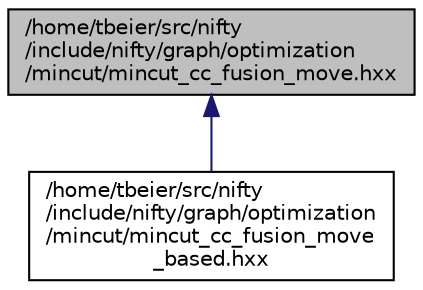 digraph "/home/tbeier/src/nifty/include/nifty/graph/optimization/mincut/mincut_cc_fusion_move.hxx"
{
  edge [fontname="Helvetica",fontsize="10",labelfontname="Helvetica",labelfontsize="10"];
  node [fontname="Helvetica",fontsize="10",shape=record];
  Node1 [label="/home/tbeier/src/nifty\l/include/nifty/graph/optimization\l/mincut/mincut_cc_fusion_move.hxx",height=0.2,width=0.4,color="black", fillcolor="grey75", style="filled", fontcolor="black"];
  Node1 -> Node2 [dir="back",color="midnightblue",fontsize="10",style="solid"];
  Node2 [label="/home/tbeier/src/nifty\l/include/nifty/graph/optimization\l/mincut/mincut_cc_fusion_move\l_based.hxx",height=0.2,width=0.4,color="black", fillcolor="white", style="filled",URL="$mincut__cc__fusion__move__based_8hxx.html"];
}
